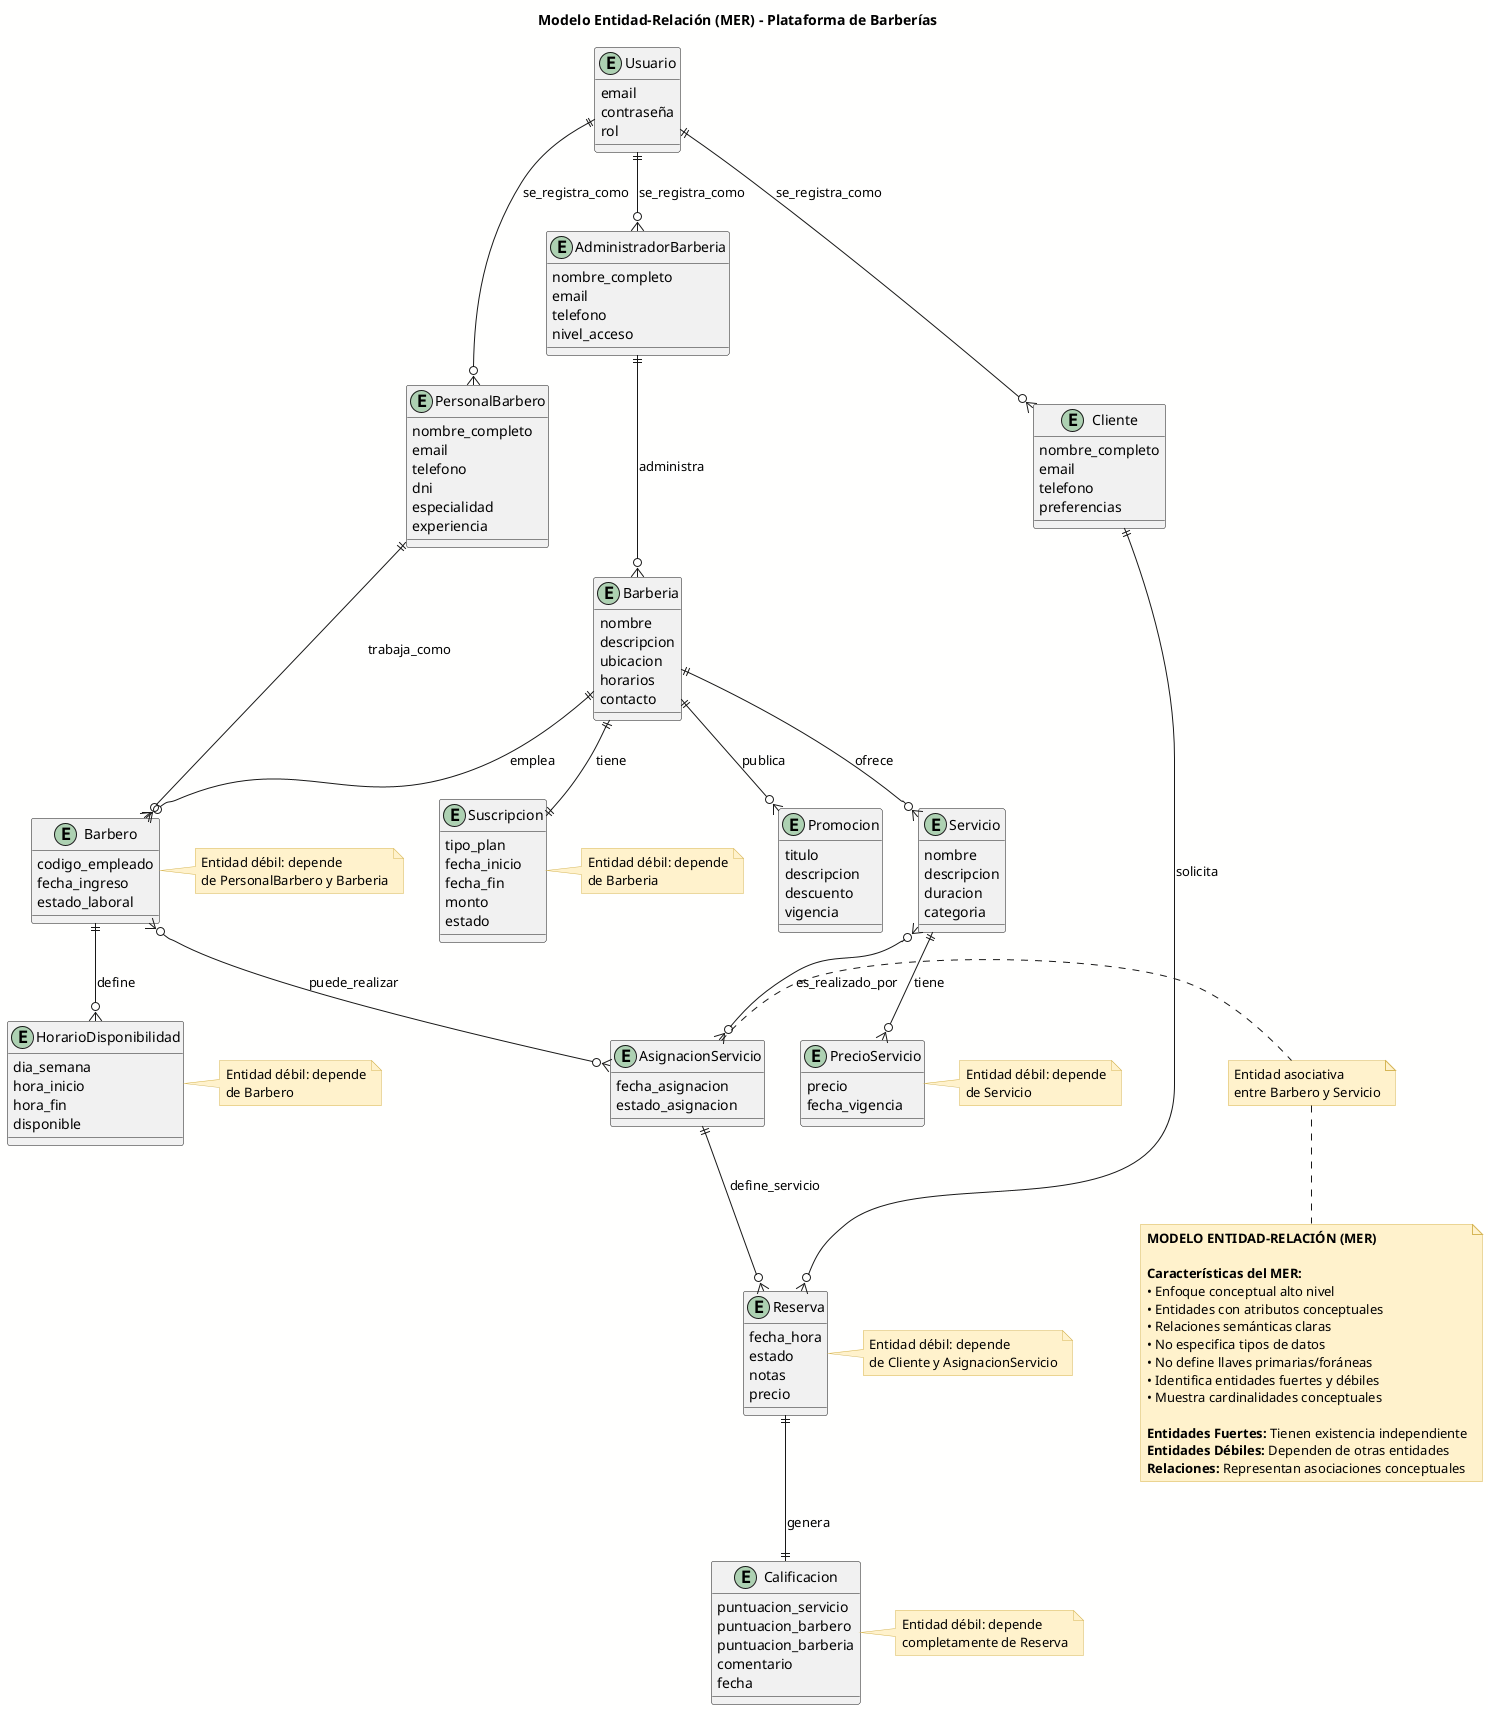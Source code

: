 @startuml modelo_conceptual_mer
skinparam backgroundColor #FFFFFE
skinparam entity {
    BackgroundColor #FFE6CC
    BorderColor #FF8C00
}
skinparam note {
    BackgroundColor #FFF2CC
    BorderColor #D6B656
}

title Modelo Entidad-Relación (MER) - Plataforma de Barberías

' === ENTIDADES FUERTES ===
entity Usuario {
    email
    contraseña
    rol
}

entity Cliente {
    nombre_completo
    email
    telefono
    preferencias
}

entity AdministradorBarberia {
    nombre_completo
    email
    telefono
    nivel_acceso
}

entity PersonalBarbero {
    nombre_completo
    email
    telefono
    dni
    especialidad
    experiencia
}

entity Barberia {
    nombre
    descripcion
    ubicacion
    horarios
    contacto
}

entity Servicio {
    nombre
    descripcion
    duracion
    categoria
}

entity Promocion {
    titulo
    descripcion
    descuento
    vigencia
}

' === ENTIDADES DÉBILES ===
entity Barbero {
    codigo_empleado
    fecha_ingreso
    estado_laboral
}
note right of Barbero
  Entidad débil: depende
  de PersonalBarbero y Barberia
end note

entity Reserva {
    fecha_hora
    estado
    notas
    precio
}
note right of Reserva
  Entidad débil: depende
  de Cliente y AsignacionServicio
end note

entity Calificacion {
    puntuacion_servicio
    puntuacion_barbero
    puntuacion_barberia
    comentario
    fecha
}
note right of Calificacion
  Entidad débil: depende
  completamente de Reserva
end note

entity HorarioDisponibilidad {
    dia_semana
    hora_inicio
    hora_fin
    disponible
}
note right of HorarioDisponibilidad
  Entidad débil: depende
  de Barbero
end note

entity PrecioServicio {
    precio
    fecha_vigencia
}
note right of PrecioServicio
  Entidad débil: depende
  de Servicio
end note

entity Suscripcion {
    tipo_plan
    fecha_inicio
    fecha_fin
    monto
    estado
}
note right of Suscripcion
  Entidad débil: depende
  de Barberia
end note

' === RELACIONES ===
entity AsignacionServicio {
    fecha_asignacion
    estado_asignacion
}
note right of AsignacionServicio
  Entidad asociativa
  entre Barbero y Servicio
end note

' === RELACIONES BINARIAS ===
Usuario ||--o{ Cliente : "se_registra_como"
Usuario ||--o{ AdministradorBarberia : "se_registra_como"
Usuario ||--o{ PersonalBarbero : "se_registra_como"

AdministradorBarberia ||--o{ Barberia : "administra"

PersonalBarbero ||--o{ Barbero : "trabaja_como"
Barberia ||--o{ Barbero : "emplea"

Barberia ||--o{ Servicio : "ofrece"
Barberia ||--o{ Promocion : "publica"
Barberia ||--|| Suscripcion : "tiene"

Barbero ||--o{ HorarioDisponibilidad : "define"
Servicio ||--o{ PrecioServicio : "tiene"

' === RELACIÓN TERNARIA CLAVE ===
Barbero }o--o{ AsignacionServicio : "puede_realizar"
Servicio }o--o{ AsignacionServicio : "es_realizado_por"

Cliente ||--o{ Reserva : "solicita"
AsignacionServicio ||--o{ Reserva : "define_servicio"

Reserva ||--|| Calificacion : "genera"

note bottom
  **MODELO ENTIDAD-RELACIÓN (MER)**
  
  **Características del MER:**
  • Enfoque conceptual alto nivel
  • Entidades con atributos conceptuales
  • Relaciones semánticas claras
  • No especifica tipos de datos
  • No define llaves primarias/foráneas
  • Identifica entidades fuertes y débiles
  • Muestra cardinalidades conceptuales
  
  **Entidades Fuertes:** Tienen existencia independiente
  **Entidades Débiles:** Dependen de otras entidades
  **Relaciones:** Representan asociaciones conceptuales
end note

@enduml